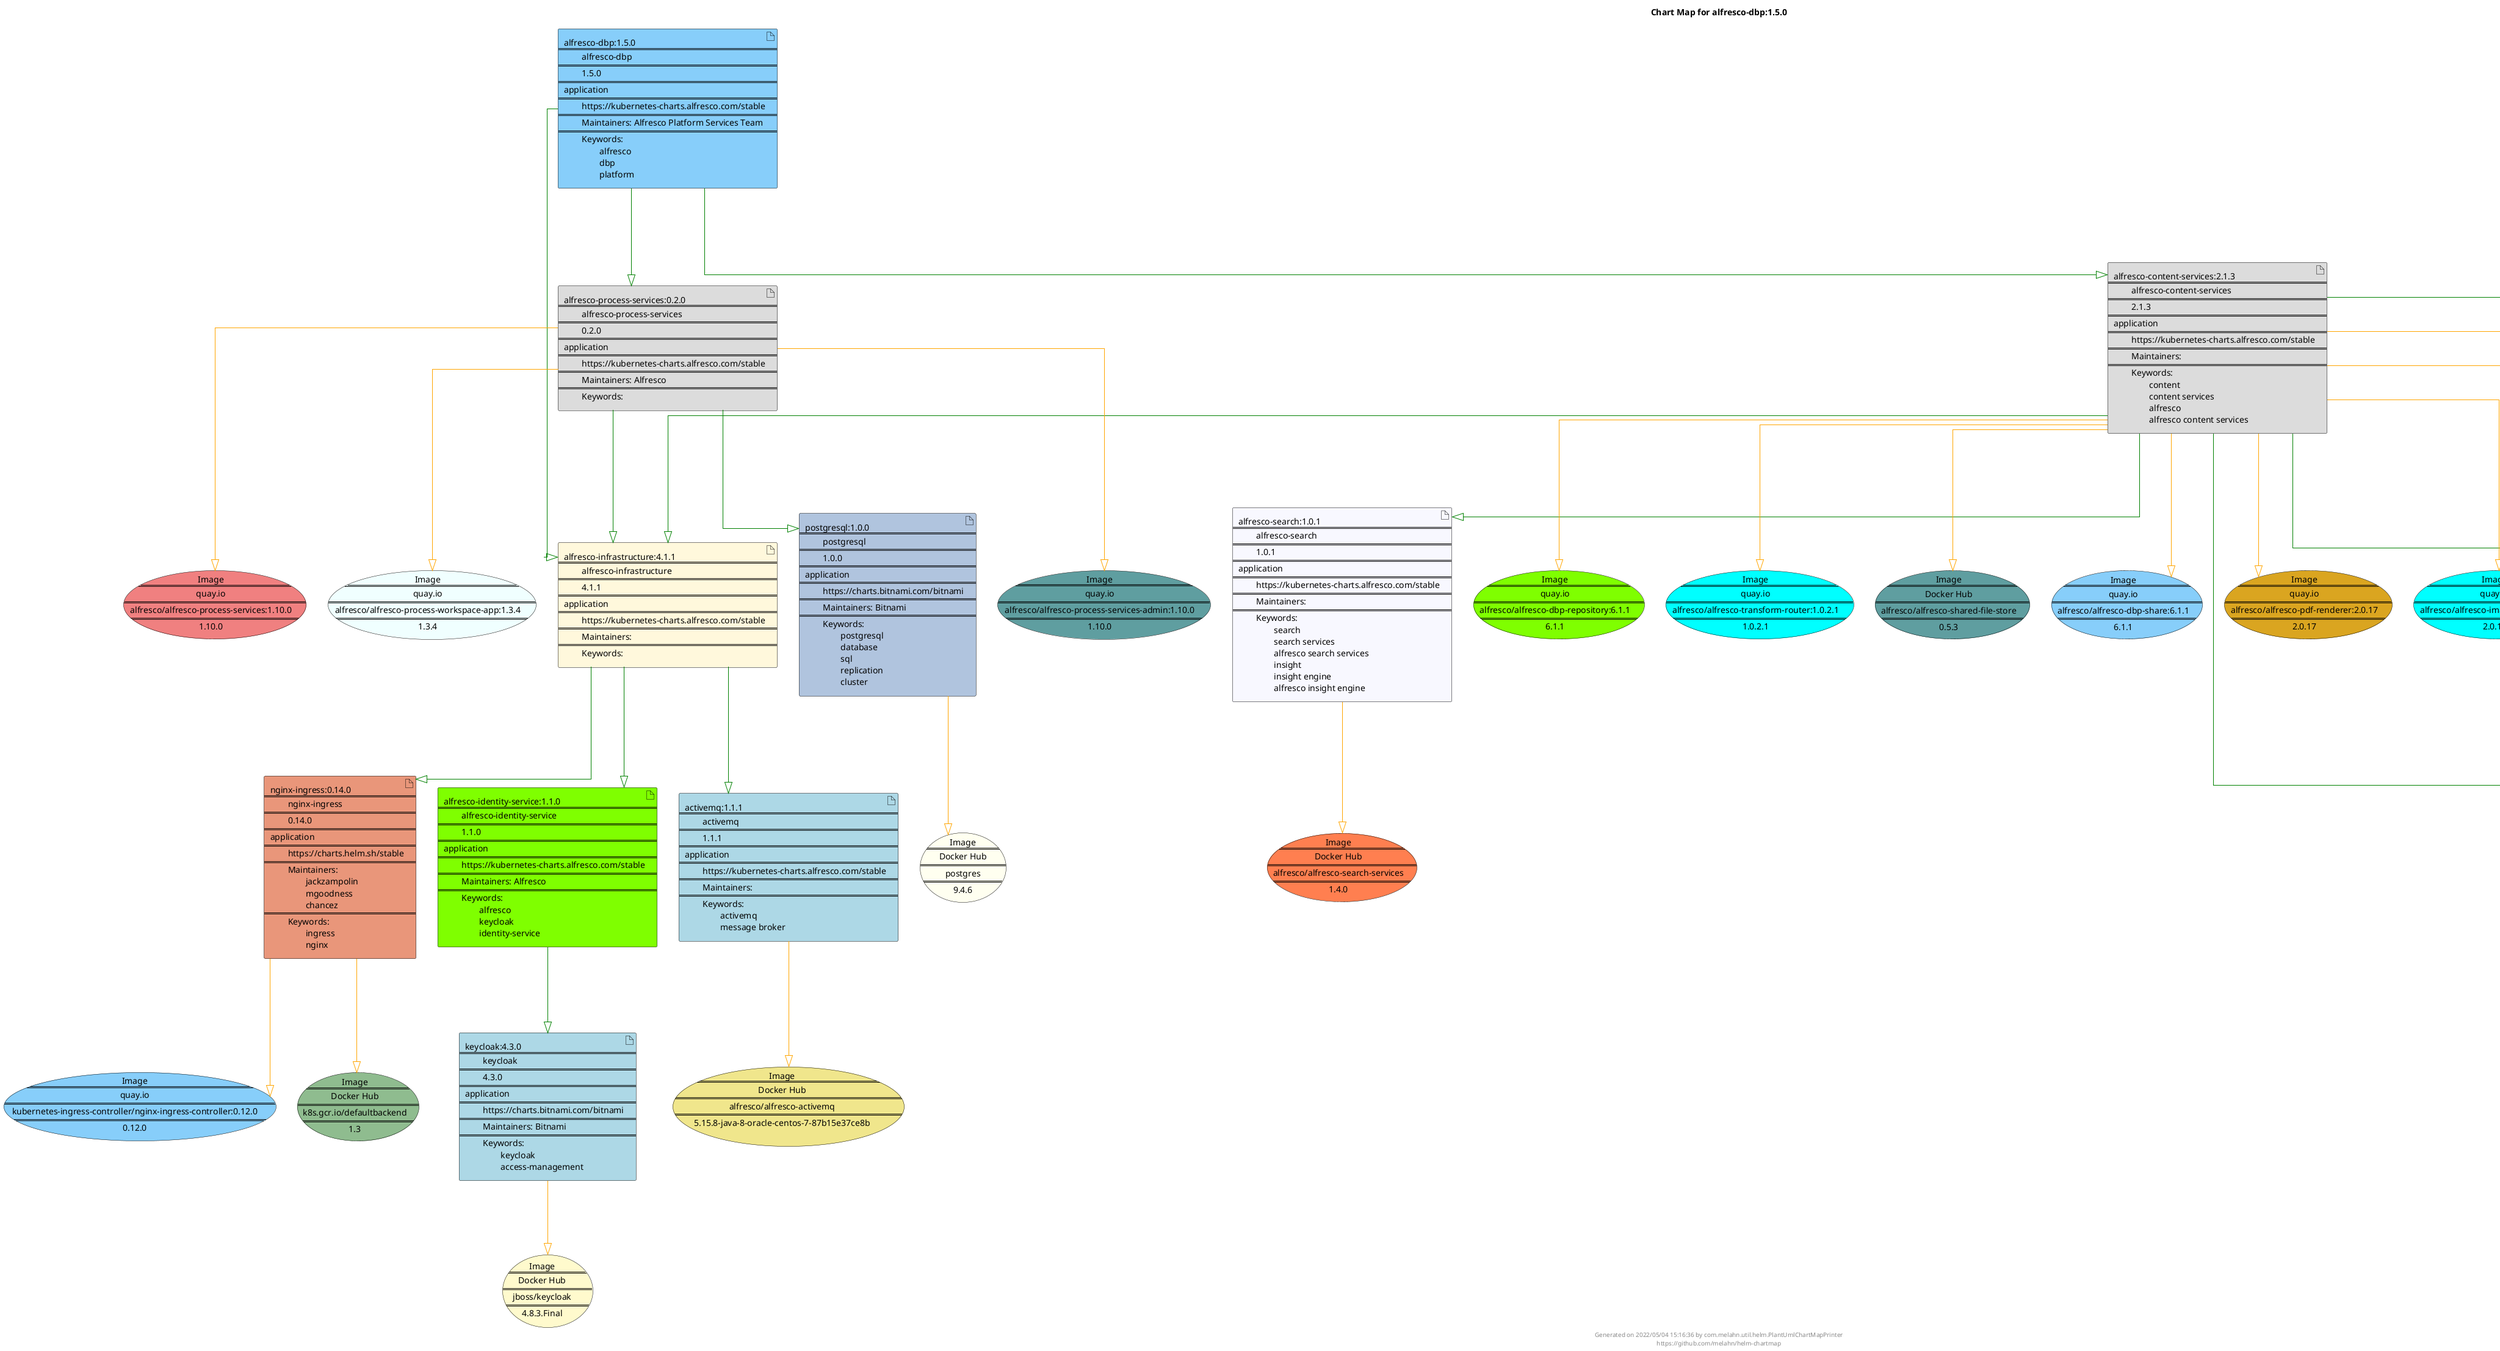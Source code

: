 @startuml
skinparam linetype ortho
skinparam backgroundColor white
skinparam usecaseBorderColor black
skinparam usecaseArrowColor LightSlateGray
skinparam artifactBorderColor black
skinparam artifactArrowColor LightSlateGray

title Chart Map for alfresco-dbp:1.5.0

'There are 13 referenced Helm Charts
artifact "postgresql:0.9.3\n====\n\tpostgresql\n====\n\t0.9.3\n====\napplication\n====\n\thttps://charts.helm.sh/stable\n====\n\tMaintainers: databus23\n====\n\tKeywords: \n\t\tpostgresql\n\t\tpostgres\n\t\tdatabase\n\t\tsql" as postgresql_0_9_3 #LightSteelBlue
artifact "alfresco-process-services:0.2.0\n====\n\talfresco-process-services\n====\n\t0.2.0\n====\napplication\n====\n\thttps://kubernetes-charts.alfresco.com/stable\n====\n\tMaintainers: Alfresco\n====\n\tKeywords: " as alfresco_process_services_0_2_0 #Gainsboro
artifact "alfresco-sync-service:1.1.1\n====\n\talfresco-sync-service\n====\n\t1.1.1\n====\napplication\n====\n\thttps://kubernetes-charts.alfresco.com/stable\n====\n\tMaintainers: Alfresco Apps Repo Team\n====\n\tKeywords: \n\t\tsyncservice\n\t\talfresco\n\t\tapplication" as alfresco_sync_service_1_1_1 #CadetBlue
artifact "alfresco-digital-workspace:2.2.0\n====\n\talfresco-digital-workspace\n====\n\t2.2.0\n====\napplication\n====\n\thttps://kubernetes-charts.alfresco.com/stable\n====\n\tMaintainers: \n====\n\tKeywords: \n\t\talfresco\n\t\tdigital workspace" as alfresco_digital_workspace_2_2_0 #DodgerBlue
artifact "alfresco-identity-service:1.1.0\n====\n\talfresco-identity-service\n====\n\t1.1.0\n====\napplication\n====\n\thttps://kubernetes-charts.alfresco.com/stable\n====\n\tMaintainers: Alfresco\n====\n\tKeywords: \n\t\talfresco\n\t\tkeycloak\n\t\tidentity-service" as alfresco_identity_service_1_1_0 #Chartreuse
artifact "alfresco-dbp:1.5.0\n====\n\talfresco-dbp\n====\n\t1.5.0\n====\napplication\n====\n\thttps://kubernetes-charts.alfresco.com/stable\n====\n\tMaintainers: Alfresco Platform Services Team\n====\n\tKeywords: \n\t\talfresco\n\t\tdbp\n\t\tplatform" as alfresco_dbp_1_5_0 #LightSkyBlue
artifact "alfresco-content-services:2.1.3\n====\n\talfresco-content-services\n====\n\t2.1.3\n====\napplication\n====\n\thttps://kubernetes-charts.alfresco.com/stable\n====\n\tMaintainers: \n====\n\tKeywords: \n\t\tcontent\n\t\tcontent services\n\t\talfresco\n\t\talfresco content services" as alfresco_content_services_2_1_3 #Gainsboro
artifact "activemq:1.1.1\n====\n\tactivemq\n====\n\t1.1.1\n====\napplication\n====\n\thttps://kubernetes-charts.alfresco.com/stable\n====\n\tMaintainers: \n====\n\tKeywords: \n\t\tactivemq\n\t\tmessage broker" as activemq_1_1_1 #LightBlue
artifact "alfresco-infrastructure:4.1.1\n====\n\talfresco-infrastructure\n====\n\t4.1.1\n====\napplication\n====\n\thttps://kubernetes-charts.alfresco.com/stable\n====\n\tMaintainers: \n====\n\tKeywords: " as alfresco_infrastructure_4_1_1 #Cornsilk
artifact "alfresco-search:1.0.1\n====\n\talfresco-search\n====\n\t1.0.1\n====\napplication\n====\n\thttps://kubernetes-charts.alfresco.com/stable\n====\n\tMaintainers: \n====\n\tKeywords: \n\t\tsearch\n\t\tsearch services\n\t\talfresco search services\n\t\tinsight\n\t\tinsight engine\n\t\talfresco insight engine" as alfresco_search_1_0_1 #GhostWhite
artifact "postgresql:1.0.0\n====\n\tpostgresql\n====\n\t1.0.0\n====\napplication\n====\n\thttps://charts.bitnami.com/bitnami\n====\n\tMaintainers: Bitnami\n====\n\tKeywords: \n\t\tpostgresql\n\t\tdatabase\n\t\tsql\n\t\treplication\n\t\tcluster" as postgresql_1_0_0 #LightSteelBlue
artifact "nginx-ingress:0.14.0\n====\n\tnginx-ingress\n====\n\t0.14.0\n====\napplication\n====\n\thttps://charts.helm.sh/stable\n====\n\tMaintainers: \n\t\tjackzampolin\n\t\tmgoodness\n\t\tchancez\n====\n\tKeywords: \n\t\tingress\n\t\tnginx" as nginx_ingress_0_14_0 #DarkSalmon
artifact "keycloak:4.3.0\n====\n\tkeycloak\n====\n\t4.3.0\n====\napplication\n====\n\thttps://charts.bitnami.com/bitnami\n====\n\tMaintainers: Bitnami\n====\n\tKeywords: \n\t\tkeycloak\n\t\taccess-management" as keycloak_4_3_0 #LightBlue

'There are 21 referenced Docker Images
usecase "Image\n====\nDocker Hub\n====\npostgres\n====\n11.4" as postgres_11_4 #Ivory
usecase "Image\n====\nquay.io\n====\nalfresco/alfresco-digital-workspace:1.3.0\n====\n1.3.0" as quay_io_alfresco_alfresco_digital_workspace_1_3_0 #FloralWhite
usecase "Image\n====\nDocker Hub\n====\npostgres\n====\n10.1" as postgres_10_1 #Ivory
usecase "Image\n====\nquay.io\n====\nalfresco/alfresco-dbp-repository:6.1.1\n====\n6.1.1" as quay_io_alfresco_alfresco_dbp_repository_6_1_1 #Chartreuse
usecase "Image\n====\nquay.io\n====\nalfresco/alfresco-transform-router:1.0.2.1\n====\n1.0.2.1" as quay_io_alfresco_alfresco_transform_router_1_0_2_1 #Aqua
usecase "Image\n====\nquay.io\n====\nalfresco/alfresco-process-services-admin:1.10.0\n====\n1.10.0" as quay_io_alfresco_alfresco_process_services_admin_1_10_0 #CadetBlue
usecase "Image\n====\nDocker Hub\n====\nalfresco/alfresco-shared-file-store\n====\n0.5.3" as alfresco_alfresco_shared_file_store_0_5_3 #CadetBlue
usecase "Image\n====\nDocker Hub\n====\npostgres\n====\n9.4.6" as postgres_9_4_6 #Ivory
usecase "Image\n====\nquay.io\n====\nkubernetes-ingress-controller/nginx-ingress-controller:0.12.0\n====\n0.12.0" as quay_io_kubernetes_ingress_controller_nginx_ingress_controller_0_12_0 #LightSkyBlue
usecase "Image\n====\nquay.io\n====\nalfresco/alfresco-process-services:1.10.0\n====\n1.10.0" as quay_io_alfresco_alfresco_process_services_1_10_0 #LightCoral
usecase "Image\n====\nquay.io\n====\nalfresco/alfresco-dbp-share:6.1.1\n====\n6.1.1" as quay_io_alfresco_alfresco_dbp_share_6_1_1 #LightSkyBlue
usecase "Image\n====\nDocker Hub\n====\nalfresco/alfresco-activemq\n====\n5.15.8-java-8-oracle-centos-7-87b15e37ce8b" as alfresco_alfresco_activemq_5_15_8_java_8_oracle_centos_7_87b15e37ce8b #Khaki
usecase "Image\n====\nquay.io\n====\nalfresco/alfresco-process-workspace-app:1.3.4\n====\n1.3.4" as quay_io_alfresco_alfresco_process_workspace_app_1_3_4 #Azure
usecase "Image\n====\nquay.io\n====\nalfresco/alfresco-pdf-renderer:2.0.17\n====\n2.0.17" as quay_io_alfresco_alfresco_pdf_renderer_2_0_17 #GoldenRod
usecase "Image\n====\nquay.io\n====\nalfresco/service-sync:3.1.2\n====\n3.1.2" as quay_io_alfresco_service_sync_3_1_2 #LightPink
usecase "Image\n====\nDocker Hub\n====\njboss/keycloak\n====\n4.8.3.Final" as jboss_keycloak_4_8_3_Final #LemonChiffon
usecase "Image\n====\nquay.io\n====\nalfresco/alfresco-imagemagick:2.0.17\n====\n2.0.17" as quay_io_alfresco_alfresco_imagemagick_2_0_17 #Cyan
usecase "Image\n====\nDocker Hub\n====\nk8s.gcr.io/defaultbackend\n====\n1.3" as k8s_gcr_io_defaultbackend_1_3 #DarkSeaGreen
usecase "Image\n====\nquay.io\n====\nalfresco/alfresco-tika:2.0.17\n====\n2.0.17" as quay_io_alfresco_alfresco_tika_2_0_17 #Khaki
usecase "Image\n====\nDocker Hub\n====\nalfresco/alfresco-search-services\n====\n1.4.0" as alfresco_alfresco_search_services_1_4_0 #Coral
usecase "Image\n====\nquay.io\n====\nalfresco/alfresco-libreoffice:2.0.17\n====\n2.0.17" as quay_io_alfresco_alfresco_libreoffice_2_0_17 #Khaki

'Chart Dependencies
alfresco_dbp_1_5_0--[#green]-|>alfresco_process_services_0_2_0
alfresco_process_services_0_2_0--[#green]-|>postgresql_1_0_0
alfresco_process_services_0_2_0--[#green]-|>alfresco_infrastructure_4_1_1
alfresco_infrastructure_4_1_1--[#green]-|>alfresco_identity_service_1_1_0
alfresco_identity_service_1_1_0--[#green]-|>keycloak_4_3_0
alfresco_infrastructure_4_1_1--[#green]-|>activemq_1_1_1
alfresco_infrastructure_4_1_1--[#green]-|>nginx_ingress_0_14_0
alfresco_dbp_1_5_0--[#green]-|>alfresco_content_services_2_1_3
alfresco_content_services_2_1_3--[#green]-|>alfresco_sync_service_1_1_1
alfresco_sync_service_1_1_1--[#green]-|>postgresql_0_9_3
alfresco_content_services_2_1_3--[#green]-|>alfresco_digital_workspace_2_2_0
alfresco_content_services_2_1_3--[#green]-|>alfresco_infrastructure_4_1_1
alfresco_content_services_2_1_3--[#green]-|>alfresco_search_1_0_1
alfresco_content_services_2_1_3--[#green]-|>postgresql_0_9_3
alfresco_dbp_1_5_0--[#green]-|>alfresco_infrastructure_4_1_1
postgresql_0_9_3--[#orange]-|>postgres_11_4
postgresql_0_9_3--[#orange]-|>postgres_10_1
alfresco_process_services_0_2_0--[#orange]-|>quay_io_alfresco_alfresco_process_services_admin_1_10_0
alfresco_process_services_0_2_0--[#orange]-|>quay_io_alfresco_alfresco_process_services_1_10_0
alfresco_process_services_0_2_0--[#orange]-|>quay_io_alfresco_alfresco_process_workspace_app_1_3_4
alfresco_sync_service_1_1_1--[#orange]-|>quay_io_alfresco_service_sync_3_1_2
alfresco_digital_workspace_2_2_0--[#orange]-|>quay_io_alfresco_alfresco_digital_workspace_1_3_0
alfresco_content_services_2_1_3--[#orange]-|>quay_io_alfresco_alfresco_tika_2_0_17
alfresco_content_services_2_1_3--[#orange]-|>quay_io_alfresco_alfresco_dbp_repository_6_1_1
alfresco_content_services_2_1_3--[#orange]-|>quay_io_alfresco_alfresco_pdf_renderer_2_0_17
alfresco_content_services_2_1_3--[#orange]-|>alfresco_alfresco_shared_file_store_0_5_3
alfresco_content_services_2_1_3--[#orange]-|>quay_io_alfresco_alfresco_dbp_share_6_1_1
alfresco_content_services_2_1_3--[#orange]-|>quay_io_alfresco_alfresco_transform_router_1_0_2_1
alfresco_content_services_2_1_3--[#orange]-|>quay_io_alfresco_alfresco_libreoffice_2_0_17
alfresco_content_services_2_1_3--[#orange]-|>quay_io_alfresco_alfresco_imagemagick_2_0_17
activemq_1_1_1--[#orange]-|>alfresco_alfresco_activemq_5_15_8_java_8_oracle_centos_7_87b15e37ce8b
alfresco_search_1_0_1--[#orange]-|>alfresco_alfresco_search_services_1_4_0
postgresql_1_0_0--[#orange]-|>postgres_9_4_6
nginx_ingress_0_14_0--[#orange]-|>k8s_gcr_io_defaultbackend_1_3
nginx_ingress_0_14_0--[#orange]-|>quay_io_kubernetes_ingress_controller_nginx_ingress_controller_0_12_0
keycloak_4_3_0--[#orange]-|>jboss_keycloak_4_8_3_Final

center footer Generated on 2022/05/04 15:16:36 by com.melahn.util.helm.PlantUmlChartMapPrinter\nhttps://github.com/melahn/helm-chartmap
@enduml
